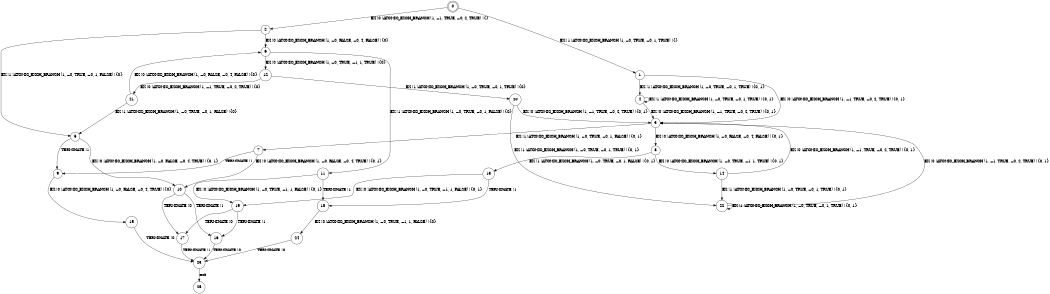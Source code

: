 digraph BCG {
size = "7, 10.5";
center = TRUE;
node [shape = circle];
0 [peripheries = 2];
0 -> 1 [label = "EX !1 !ATOMIC_EXCH_BRANCH (1, +0, TRUE, +0, 1, TRUE) !{}"];
0 -> 2 [label = "EX !0 !ATOMIC_EXCH_BRANCH (1, +1, TRUE, +0, 2, TRUE) !{}"];
1 -> 3 [label = "EX !0 !ATOMIC_EXCH_BRANCH (1, +1, TRUE, +0, 2, TRUE) !{0, 1}"];
1 -> 4 [label = "EX !1 !ATOMIC_EXCH_BRANCH (1, +0, TRUE, +0, 1, TRUE) !{0, 1}"];
2 -> 5 [label = "EX !1 !ATOMIC_EXCH_BRANCH (1, +0, TRUE, +0, 1, FALSE) !{0}"];
2 -> 6 [label = "EX !0 !ATOMIC_EXCH_BRANCH (1, +0, FALSE, +0, 4, FALSE) !{0}"];
3 -> 7 [label = "EX !1 !ATOMIC_EXCH_BRANCH (1, +0, TRUE, +0, 1, FALSE) !{0, 1}"];
3 -> 8 [label = "EX !0 !ATOMIC_EXCH_BRANCH (1, +0, FALSE, +0, 4, FALSE) !{0, 1}"];
4 -> 3 [label = "EX !0 !ATOMIC_EXCH_BRANCH (1, +1, TRUE, +0, 2, TRUE) !{0, 1}"];
4 -> 4 [label = "EX !1 !ATOMIC_EXCH_BRANCH (1, +0, TRUE, +0, 1, TRUE) !{0, 1}"];
5 -> 9 [label = "TERMINATE !1"];
5 -> 10 [label = "EX !0 !ATOMIC_EXCH_BRANCH (1, +0, FALSE, +0, 4, TRUE) !{0, 1}"];
6 -> 11 [label = "EX !1 !ATOMIC_EXCH_BRANCH (1, +0, TRUE, +0, 1, FALSE) !{0}"];
6 -> 12 [label = "EX !0 !ATOMIC_EXCH_BRANCH (1, +0, TRUE, +1, 1, TRUE) !{0}"];
7 -> 9 [label = "TERMINATE !1"];
7 -> 10 [label = "EX !0 !ATOMIC_EXCH_BRANCH (1, +0, FALSE, +0, 4, TRUE) !{0, 1}"];
8 -> 13 [label = "EX !1 !ATOMIC_EXCH_BRANCH (1, +0, TRUE, +0, 1, FALSE) !{0, 1}"];
8 -> 14 [label = "EX !0 !ATOMIC_EXCH_BRANCH (1, +0, TRUE, +1, 1, TRUE) !{0, 1}"];
9 -> 15 [label = "EX !0 !ATOMIC_EXCH_BRANCH (1, +0, FALSE, +0, 4, TRUE) !{0}"];
10 -> 16 [label = "TERMINATE !1"];
10 -> 17 [label = "TERMINATE !0"];
11 -> 18 [label = "TERMINATE !1"];
11 -> 19 [label = "EX !0 !ATOMIC_EXCH_BRANCH (1, +0, TRUE, +1, 1, FALSE) !{0, 1}"];
12 -> 20 [label = "EX !1 !ATOMIC_EXCH_BRANCH (1, +0, TRUE, +0, 1, TRUE) !{0}"];
12 -> 21 [label = "EX !0 !ATOMIC_EXCH_BRANCH (1, +1, TRUE, +0, 2, TRUE) !{0}"];
13 -> 18 [label = "TERMINATE !1"];
13 -> 19 [label = "EX !0 !ATOMIC_EXCH_BRANCH (1, +0, TRUE, +1, 1, FALSE) !{0, 1}"];
14 -> 22 [label = "EX !1 !ATOMIC_EXCH_BRANCH (1, +0, TRUE, +0, 1, TRUE) !{0, 1}"];
14 -> 3 [label = "EX !0 !ATOMIC_EXCH_BRANCH (1, +1, TRUE, +0, 2, TRUE) !{0, 1}"];
15 -> 23 [label = "TERMINATE !0"];
16 -> 23 [label = "TERMINATE !0"];
17 -> 23 [label = "TERMINATE !1"];
18 -> 24 [label = "EX !0 !ATOMIC_EXCH_BRANCH (1, +0, TRUE, +1, 1, FALSE) !{0}"];
19 -> 16 [label = "TERMINATE !1"];
19 -> 17 [label = "TERMINATE !0"];
20 -> 22 [label = "EX !1 !ATOMIC_EXCH_BRANCH (1, +0, TRUE, +0, 1, TRUE) !{0, 1}"];
20 -> 3 [label = "EX !0 !ATOMIC_EXCH_BRANCH (1, +1, TRUE, +0, 2, TRUE) !{0, 1}"];
21 -> 5 [label = "EX !1 !ATOMIC_EXCH_BRANCH (1, +0, TRUE, +0, 1, FALSE) !{0}"];
21 -> 6 [label = "EX !0 !ATOMIC_EXCH_BRANCH (1, +0, FALSE, +0, 4, FALSE) !{0}"];
22 -> 22 [label = "EX !1 !ATOMIC_EXCH_BRANCH (1, +0, TRUE, +0, 1, TRUE) !{0, 1}"];
22 -> 3 [label = "EX !0 !ATOMIC_EXCH_BRANCH (1, +1, TRUE, +0, 2, TRUE) !{0, 1}"];
23 -> 25 [label = "exit"];
24 -> 23 [label = "TERMINATE !0"];
}
